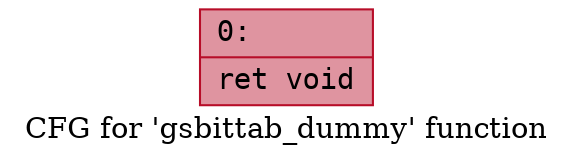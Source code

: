 digraph "CFG for 'gsbittab_dummy' function" {
	label="CFG for 'gsbittab_dummy' function";

	Node0x600000729e50 [shape=record,color="#b70d28ff", style=filled, fillcolor="#b70d2870" fontname="Courier",label="{0:\l|  ret void\l}"];
}
